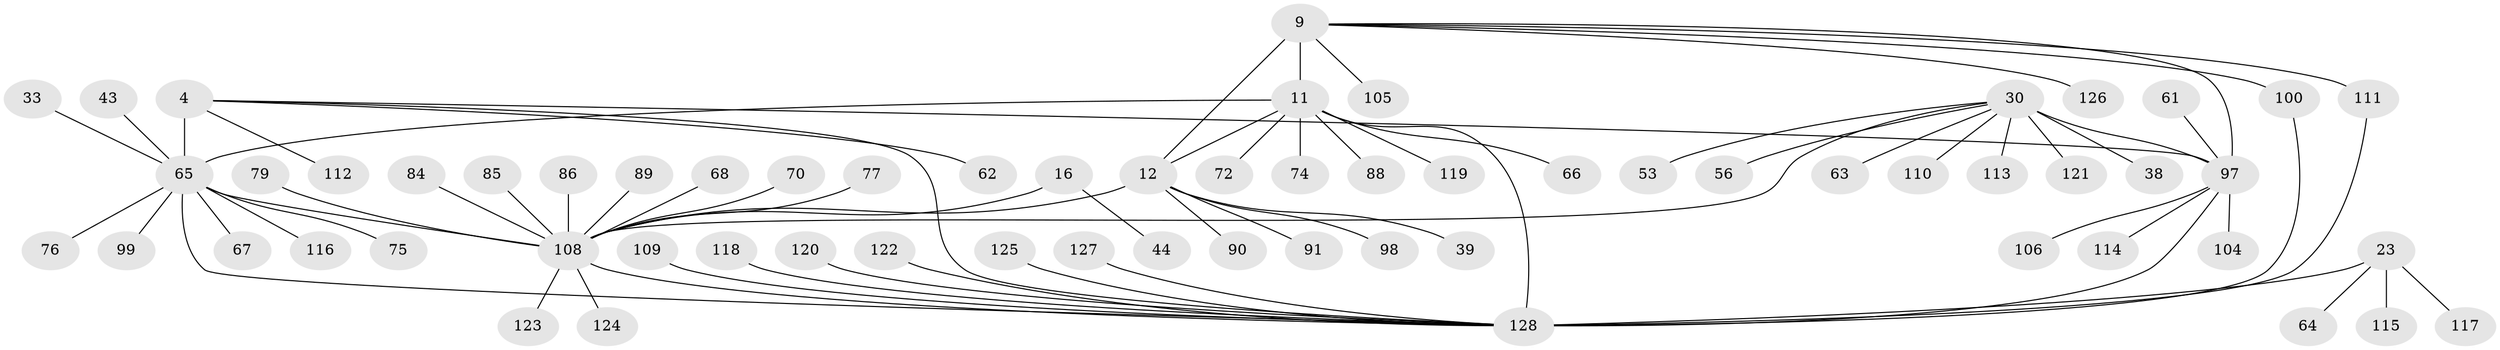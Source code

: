 // original degree distribution, {10: 0.015625, 7: 0.046875, 5: 0.015625, 8: 0.046875, 9: 0.0390625, 6: 0.0234375, 11: 0.0234375, 15: 0.0078125, 13: 0.0078125, 16: 0.0078125, 1: 0.6171875, 3: 0.0234375, 2: 0.125}
// Generated by graph-tools (version 1.1) at 2025/54/03/09/25 04:54:13]
// undirected, 64 vertices, 73 edges
graph export_dot {
graph [start="1"]
  node [color=gray90,style=filled];
  4 [super="+3"];
  9 [super="+7"];
  11 [super="+8"];
  12 [super="+10"];
  16 [super="+13"];
  23 [super="+21"];
  30 [super="+25+29"];
  33;
  38;
  39;
  43;
  44;
  53;
  56;
  61;
  62;
  63;
  64;
  65 [super="+32"];
  66;
  67;
  68;
  70;
  72;
  74;
  75;
  76;
  77;
  79 [super="+42"];
  84;
  85;
  86;
  88;
  89;
  90;
  91;
  97 [super="+28+40+45+50+51+54+55+58"];
  98;
  99;
  100;
  104 [super="+92+94"];
  105 [super="+93"];
  106;
  108 [super="+36+17+101+46"];
  109;
  110;
  111 [super="+107"];
  112;
  113;
  114 [super="+87"];
  115;
  116;
  117;
  118;
  119 [super="+57"];
  120;
  121;
  122;
  123;
  124 [super="+78"];
  125;
  126;
  127;
  128 [super="+80+82+73+103+81+95+96"];
  4 -- 112;
  4 -- 62;
  4 -- 97;
  4 -- 128;
  4 -- 65 [weight=9];
  9 -- 11 [weight=4];
  9 -- 12 [weight=4];
  9 -- 100;
  9 -- 126;
  9 -- 111;
  9 -- 105;
  9 -- 97;
  11 -- 12 [weight=4];
  11 -- 66;
  11 -- 72;
  11 -- 74;
  11 -- 88;
  11 -- 119;
  11 -- 128 [weight=3];
  11 -- 65;
  12 -- 90;
  12 -- 98;
  12 -- 39;
  12 -- 91;
  12 -- 108 [weight=2];
  16 -- 44;
  16 -- 108 [weight=8];
  23 -- 64;
  23 -- 115;
  23 -- 117;
  23 -- 128 [weight=8];
  30 -- 110;
  30 -- 113;
  30 -- 53;
  30 -- 97 [weight=8];
  30 -- 38;
  30 -- 56;
  30 -- 121;
  30 -- 63;
  30 -- 108;
  33 -- 65;
  43 -- 65;
  61 -- 97;
  65 -- 128;
  65 -- 67;
  65 -- 99;
  65 -- 75;
  65 -- 76;
  65 -- 108;
  65 -- 116;
  68 -- 108;
  70 -- 108;
  77 -- 108;
  79 -- 108;
  84 -- 108;
  85 -- 108;
  86 -- 108;
  89 -- 108;
  97 -- 104;
  97 -- 106;
  97 -- 114;
  97 -- 128;
  100 -- 128;
  108 -- 124;
  108 -- 128 [weight=2];
  108 -- 123;
  109 -- 128;
  111 -- 128;
  118 -- 128;
  120 -- 128;
  122 -- 128;
  125 -- 128;
  127 -- 128;
}
